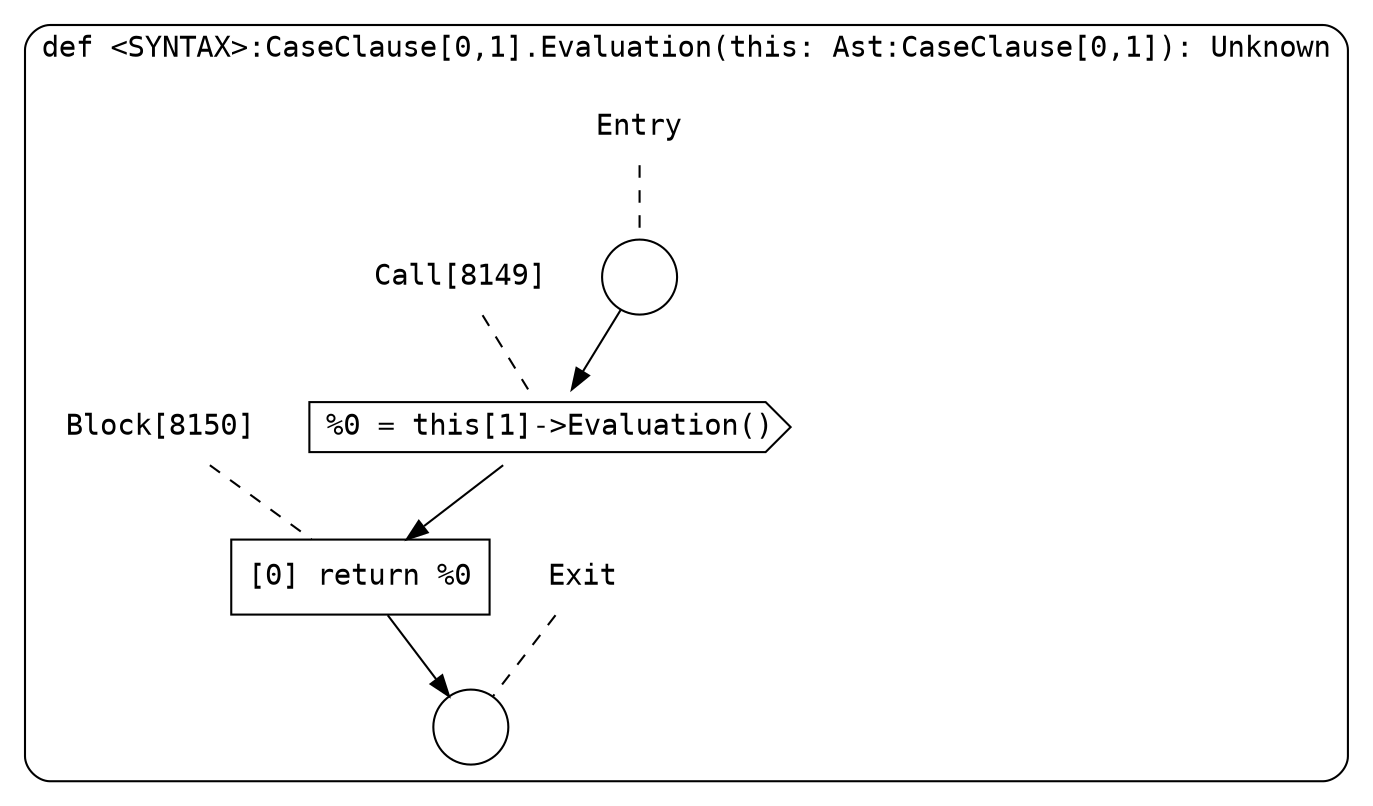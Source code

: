 digraph {
  graph [fontname = "Consolas"]
  node [fontname = "Consolas"]
  edge [fontname = "Consolas"]
  subgraph cluster1482 {
    label = "def <SYNTAX>:CaseClause[0,1].Evaluation(this: Ast:CaseClause[0,1]): Unknown"
    style = rounded
    cluster1482_entry_name [shape=none, label=<<font color="black">Entry</font>>]
    cluster1482_entry_name -> cluster1482_entry [arrowhead=none, color="black", style=dashed]
    cluster1482_entry [shape=circle label=" " color="black" fillcolor="white" style=filled]
    cluster1482_entry -> node8149 [color="black"]
    cluster1482_exit_name [shape=none, label=<<font color="black">Exit</font>>]
    cluster1482_exit_name -> cluster1482_exit [arrowhead=none, color="black", style=dashed]
    cluster1482_exit [shape=circle label=" " color="black" fillcolor="white" style=filled]
    node8149_name [shape=none, label=<<font color="black">Call[8149]</font>>]
    node8149_name -> node8149 [arrowhead=none, color="black", style=dashed]
    node8149 [shape=cds, label=<<font color="black">%0 = this[1]-&gt;Evaluation()</font>> color="black" fillcolor="white", style=filled]
    node8149 -> node8150 [color="black"]
    node8150_name [shape=none, label=<<font color="black">Block[8150]</font>>]
    node8150_name -> node8150 [arrowhead=none, color="black", style=dashed]
    node8150 [shape=box, label=<<font color="black">[0] return %0<BR ALIGN="LEFT"/></font>> color="black" fillcolor="white", style=filled]
    node8150 -> cluster1482_exit [color="black"]
  }
}